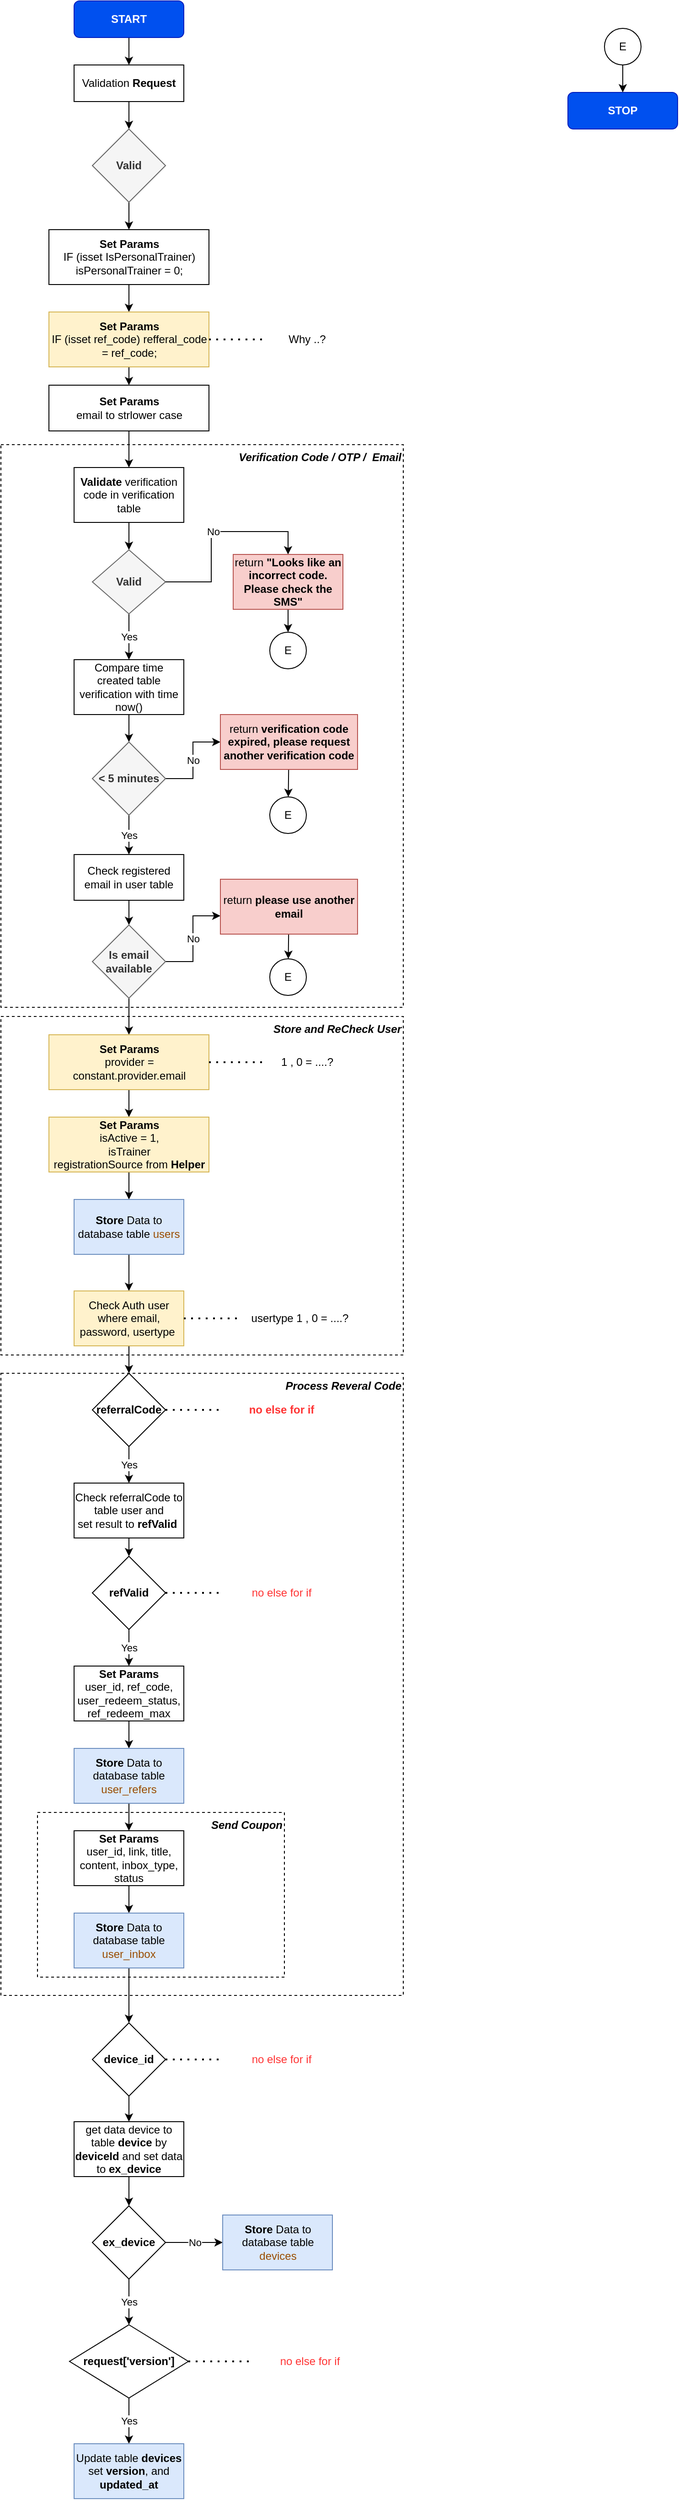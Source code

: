 <mxfile version="14.4.3" type="github">
  <diagram id="C5RBs43oDa-KdzZeNtuy" name="Page-1">
    <mxGraphModel dx="1284" dy="619" grid="1" gridSize="10" guides="1" tooltips="1" connect="1" arrows="1" fold="1" page="1" pageScale="1" pageWidth="827" pageHeight="1169" math="0" shadow="0">
      <root>
        <mxCell id="WIyWlLk6GJQsqaUBKTNV-0" />
        <mxCell id="WIyWlLk6GJQsqaUBKTNV-1" parent="WIyWlLk6GJQsqaUBKTNV-0" />
        <mxCell id="W2D2LNSOdKJTDfiLRsnm-74" value="&lt;b&gt;&lt;i&gt;Send Coupon&lt;/i&gt;&lt;/b&gt;" style="rounded=0;whiteSpace=wrap;html=1;dashed=1;fillColor=none;align=right;verticalAlign=top;strokeWidth=1;glass=0;" vertex="1" parent="WIyWlLk6GJQsqaUBKTNV-1">
          <mxGeometry x="80" y="2000" width="270" height="180" as="geometry" />
        </mxCell>
        <mxCell id="W2D2LNSOdKJTDfiLRsnm-67" value="&lt;b&gt;&lt;i&gt;Verification Code / OTP /&amp;nbsp; Email&lt;/i&gt;&lt;/b&gt;" style="rounded=0;whiteSpace=wrap;html=1;dashed=1;fillColor=none;align=right;verticalAlign=top;strokeWidth=1;glass=0;" vertex="1" parent="WIyWlLk6GJQsqaUBKTNV-1">
          <mxGeometry x="40" y="505" width="440" height="615" as="geometry" />
        </mxCell>
        <mxCell id="W2D2LNSOdKJTDfiLRsnm-68" value="&lt;b&gt;&lt;i&gt;Process Reveral Code&lt;/i&gt;&lt;/b&gt;" style="rounded=0;whiteSpace=wrap;html=1;dashed=1;fillColor=none;align=right;verticalAlign=top;strokeWidth=1;glass=0;" vertex="1" parent="WIyWlLk6GJQsqaUBKTNV-1">
          <mxGeometry x="40" y="1520" width="440" height="680" as="geometry" />
        </mxCell>
        <mxCell id="W2D2LNSOdKJTDfiLRsnm-13" style="edgeStyle=none;rounded=0;orthogonalLoop=1;jettySize=auto;html=1;exitX=0.5;exitY=1;exitDx=0;exitDy=0;entryX=0.5;entryY=0;entryDx=0;entryDy=0;" edge="1" parent="WIyWlLk6GJQsqaUBKTNV-1" source="WIyWlLk6GJQsqaUBKTNV-3" target="W2D2LNSOdKJTDfiLRsnm-1">
          <mxGeometry relative="1" as="geometry" />
        </mxCell>
        <mxCell id="WIyWlLk6GJQsqaUBKTNV-3" value="&lt;b&gt;START&lt;/b&gt;" style="rounded=1;whiteSpace=wrap;html=1;fontSize=12;glass=0;strokeWidth=1;shadow=0;fillColor=#0050ef;strokeColor=#001DBC;fontColor=#ffffff;" parent="WIyWlLk6GJQsqaUBKTNV-1" vertex="1">
          <mxGeometry x="120" y="20" width="120" height="40" as="geometry" />
        </mxCell>
        <mxCell id="W2D2LNSOdKJTDfiLRsnm-12" style="edgeStyle=none;rounded=0;orthogonalLoop=1;jettySize=auto;html=1;exitX=0.5;exitY=1;exitDx=0;exitDy=0;" edge="1" parent="WIyWlLk6GJQsqaUBKTNV-1" source="W2D2LNSOdKJTDfiLRsnm-1" target="W2D2LNSOdKJTDfiLRsnm-2">
          <mxGeometry relative="1" as="geometry" />
        </mxCell>
        <mxCell id="W2D2LNSOdKJTDfiLRsnm-1" value="Validation &lt;b&gt;Request&lt;/b&gt;" style="rounded=0;whiteSpace=wrap;html=1;" vertex="1" parent="WIyWlLk6GJQsqaUBKTNV-1">
          <mxGeometry x="120" y="90" width="120" height="40" as="geometry" />
        </mxCell>
        <mxCell id="W2D2LNSOdKJTDfiLRsnm-16" style="edgeStyle=none;rounded=0;orthogonalLoop=1;jettySize=auto;html=1;exitX=0.5;exitY=1;exitDx=0;exitDy=0;" edge="1" parent="WIyWlLk6GJQsqaUBKTNV-1" source="W2D2LNSOdKJTDfiLRsnm-2" target="W2D2LNSOdKJTDfiLRsnm-3">
          <mxGeometry relative="1" as="geometry" />
        </mxCell>
        <mxCell id="W2D2LNSOdKJTDfiLRsnm-2" value="&lt;b&gt;Valid&lt;/b&gt;" style="rhombus;whiteSpace=wrap;html=1;fillColor=#f5f5f5;strokeColor=#666666;fontColor=#333333;" vertex="1" parent="WIyWlLk6GJQsqaUBKTNV-1">
          <mxGeometry x="140" y="160" width="80" height="80" as="geometry" />
        </mxCell>
        <mxCell id="W2D2LNSOdKJTDfiLRsnm-15" style="edgeStyle=none;rounded=0;orthogonalLoop=1;jettySize=auto;html=1;" edge="1" parent="WIyWlLk6GJQsqaUBKTNV-1" source="W2D2LNSOdKJTDfiLRsnm-3">
          <mxGeometry relative="1" as="geometry">
            <mxPoint x="187.5" y="270" as="targetPoint" />
          </mxGeometry>
        </mxCell>
        <mxCell id="W2D2LNSOdKJTDfiLRsnm-17" style="edgeStyle=none;rounded=0;orthogonalLoop=1;jettySize=auto;html=1;exitX=0.5;exitY=1;exitDx=0;exitDy=0;entryX=0.5;entryY=0;entryDx=0;entryDy=0;" edge="1" parent="WIyWlLk6GJQsqaUBKTNV-1" source="W2D2LNSOdKJTDfiLRsnm-3" target="W2D2LNSOdKJTDfiLRsnm-4">
          <mxGeometry relative="1" as="geometry" />
        </mxCell>
        <mxCell id="W2D2LNSOdKJTDfiLRsnm-3" value="&lt;b&gt;Set Params&lt;br&gt;&lt;/b&gt;IF (isset IsPersonalTrainer) isPersonalTrainer = 0;" style="rounded=0;whiteSpace=wrap;html=1;" vertex="1" parent="WIyWlLk6GJQsqaUBKTNV-1">
          <mxGeometry x="92.5" y="270" width="175" height="60" as="geometry" />
        </mxCell>
        <mxCell id="W2D2LNSOdKJTDfiLRsnm-18" style="edgeStyle=none;rounded=0;orthogonalLoop=1;jettySize=auto;html=1;exitX=0.5;exitY=1;exitDx=0;exitDy=0;" edge="1" parent="WIyWlLk6GJQsqaUBKTNV-1" source="W2D2LNSOdKJTDfiLRsnm-4" target="W2D2LNSOdKJTDfiLRsnm-5">
          <mxGeometry relative="1" as="geometry" />
        </mxCell>
        <mxCell id="W2D2LNSOdKJTDfiLRsnm-4" value="&lt;b&gt;Set Params&lt;/b&gt;&lt;br&gt;IF (isset ref_code) refferal_code = ref_code;" style="rounded=0;whiteSpace=wrap;html=1;fillColor=#fff2cc;strokeColor=#d6b656;" vertex="1" parent="WIyWlLk6GJQsqaUBKTNV-1">
          <mxGeometry x="92.5" y="360" width="175" height="60" as="geometry" />
        </mxCell>
        <mxCell id="W2D2LNSOdKJTDfiLRsnm-19" style="edgeStyle=none;rounded=0;orthogonalLoop=1;jettySize=auto;html=1;exitX=0.5;exitY=1;exitDx=0;exitDy=0;entryX=0.5;entryY=0;entryDx=0;entryDy=0;" edge="1" parent="WIyWlLk6GJQsqaUBKTNV-1" source="W2D2LNSOdKJTDfiLRsnm-5" target="W2D2LNSOdKJTDfiLRsnm-6">
          <mxGeometry relative="1" as="geometry" />
        </mxCell>
        <mxCell id="W2D2LNSOdKJTDfiLRsnm-5" value="&lt;b&gt;Set Params&lt;br&gt;&lt;/b&gt;email to strlower case" style="rounded=0;whiteSpace=wrap;html=1;" vertex="1" parent="WIyWlLk6GJQsqaUBKTNV-1">
          <mxGeometry x="92.5" y="440" width="175" height="50" as="geometry" />
        </mxCell>
        <mxCell id="W2D2LNSOdKJTDfiLRsnm-20" style="edgeStyle=none;rounded=0;orthogonalLoop=1;jettySize=auto;html=1;exitX=0.5;exitY=1;exitDx=0;exitDy=0;entryX=0.5;entryY=0;entryDx=0;entryDy=0;" edge="1" parent="WIyWlLk6GJQsqaUBKTNV-1" source="W2D2LNSOdKJTDfiLRsnm-6" target="W2D2LNSOdKJTDfiLRsnm-7">
          <mxGeometry relative="1" as="geometry" />
        </mxCell>
        <mxCell id="W2D2LNSOdKJTDfiLRsnm-6" value="&lt;b&gt;Validate&lt;/b&gt; verification code in verification table" style="rounded=0;whiteSpace=wrap;html=1;" vertex="1" parent="WIyWlLk6GJQsqaUBKTNV-1">
          <mxGeometry x="120" y="530" width="120" height="60" as="geometry" />
        </mxCell>
        <mxCell id="W2D2LNSOdKJTDfiLRsnm-21" value="Yes" style="edgeStyle=none;rounded=0;orthogonalLoop=1;jettySize=auto;html=1;exitX=0.5;exitY=1;exitDx=0;exitDy=0;entryX=0.5;entryY=0;entryDx=0;entryDy=0;" edge="1" parent="WIyWlLk6GJQsqaUBKTNV-1" source="W2D2LNSOdKJTDfiLRsnm-7" target="W2D2LNSOdKJTDfiLRsnm-8">
          <mxGeometry relative="1" as="geometry" />
        </mxCell>
        <mxCell id="W2D2LNSOdKJTDfiLRsnm-7" value="&lt;b&gt;Valid&lt;/b&gt;" style="rhombus;whiteSpace=wrap;html=1;fillColor=#f5f5f5;strokeColor=#666666;fontColor=#333333;" vertex="1" parent="WIyWlLk6GJQsqaUBKTNV-1">
          <mxGeometry x="140" y="620" width="80" height="70" as="geometry" />
        </mxCell>
        <mxCell id="W2D2LNSOdKJTDfiLRsnm-22" style="edgeStyle=none;rounded=0;orthogonalLoop=1;jettySize=auto;html=1;exitX=0.5;exitY=1;exitDx=0;exitDy=0;" edge="1" parent="WIyWlLk6GJQsqaUBKTNV-1" source="W2D2LNSOdKJTDfiLRsnm-8" target="W2D2LNSOdKJTDfiLRsnm-9">
          <mxGeometry relative="1" as="geometry" />
        </mxCell>
        <mxCell id="W2D2LNSOdKJTDfiLRsnm-8" value="Compare time created table verification with time now()" style="rounded=0;whiteSpace=wrap;html=1;" vertex="1" parent="WIyWlLk6GJQsqaUBKTNV-1">
          <mxGeometry x="120" y="740" width="120" height="60" as="geometry" />
        </mxCell>
        <mxCell id="W2D2LNSOdKJTDfiLRsnm-23" value="No" style="edgeStyle=none;rounded=0;orthogonalLoop=1;jettySize=auto;html=1;exitX=1;exitY=0.5;exitDx=0;exitDy=0;entryX=0.5;entryY=0;entryDx=0;entryDy=0;" edge="1" parent="WIyWlLk6GJQsqaUBKTNV-1" source="W2D2LNSOdKJTDfiLRsnm-7" target="W2D2LNSOdKJTDfiLRsnm-10">
          <mxGeometry relative="1" as="geometry">
            <Array as="points">
              <mxPoint x="270" y="655" />
              <mxPoint x="270" y="600" />
              <mxPoint x="354" y="600" />
            </Array>
          </mxGeometry>
        </mxCell>
        <mxCell id="W2D2LNSOdKJTDfiLRsnm-26" value="No" style="edgeStyle=none;rounded=0;orthogonalLoop=1;jettySize=auto;html=1;exitX=1;exitY=0.5;exitDx=0;exitDy=0;entryX=0;entryY=0.5;entryDx=0;entryDy=0;" edge="1" parent="WIyWlLk6GJQsqaUBKTNV-1" source="W2D2LNSOdKJTDfiLRsnm-9" target="W2D2LNSOdKJTDfiLRsnm-25">
          <mxGeometry relative="1" as="geometry">
            <Array as="points">
              <mxPoint x="250" y="870" />
              <mxPoint x="250" y="830" />
            </Array>
          </mxGeometry>
        </mxCell>
        <mxCell id="W2D2LNSOdKJTDfiLRsnm-33" value="Yes" style="edgeStyle=none;rounded=0;orthogonalLoop=1;jettySize=auto;html=1;entryX=0.5;entryY=0;entryDx=0;entryDy=0;" edge="1" parent="WIyWlLk6GJQsqaUBKTNV-1" source="W2D2LNSOdKJTDfiLRsnm-9" target="W2D2LNSOdKJTDfiLRsnm-27">
          <mxGeometry relative="1" as="geometry" />
        </mxCell>
        <mxCell id="W2D2LNSOdKJTDfiLRsnm-9" value="&lt;b&gt;&amp;lt; 5 minutes&lt;/b&gt;" style="rhombus;whiteSpace=wrap;html=1;fillColor=#f5f5f5;strokeColor=#666666;fontColor=#333333;" vertex="1" parent="WIyWlLk6GJQsqaUBKTNV-1">
          <mxGeometry x="140" y="830" width="80" height="80" as="geometry" />
        </mxCell>
        <mxCell id="W2D2LNSOdKJTDfiLRsnm-102" value="" style="edgeStyle=none;rounded=0;orthogonalLoop=1;jettySize=auto;html=1;" edge="1" parent="WIyWlLk6GJQsqaUBKTNV-1" source="W2D2LNSOdKJTDfiLRsnm-10" target="W2D2LNSOdKJTDfiLRsnm-101">
          <mxGeometry relative="1" as="geometry" />
        </mxCell>
        <mxCell id="W2D2LNSOdKJTDfiLRsnm-10" value="&lt;font style=&quot;font-size: 12px&quot;&gt;return &lt;b&gt;&quot;&lt;span style=&quot;font-family: &amp;#34;calibri&amp;#34; , sans-serif&quot;&gt;&lt;font style=&quot;font-size: 12px&quot;&gt;Looks like an incorrect code. Please check the SMS&lt;/font&gt;&lt;/span&gt;&lt;span style=&quot;font-family: &amp;#34;calibri&amp;#34; , sans-serif&quot;&gt;&quot;&lt;/span&gt;&lt;/b&gt;&lt;/font&gt;&lt;p class=&quot;MsoNormal&quot; style=&quot;margin: 0cm ; font-size: 12pt ; font-family: &amp;#34;calibri&amp;#34; , sans-serif&quot;&gt;&lt;/p&gt;" style="rounded=0;whiteSpace=wrap;html=1;fillColor=#f8cecc;strokeColor=#b85450;" vertex="1" parent="WIyWlLk6GJQsqaUBKTNV-1">
          <mxGeometry x="294" y="625" width="120" height="60" as="geometry" />
        </mxCell>
        <mxCell id="W2D2LNSOdKJTDfiLRsnm-11" style="edgeStyle=none;rounded=0;orthogonalLoop=1;jettySize=auto;html=1;entryX=0.5;entryY=0;entryDx=0;entryDy=0;" edge="1" parent="WIyWlLk6GJQsqaUBKTNV-1" source="W2D2LNSOdKJTDfiLRsnm-2" target="W2D2LNSOdKJTDfiLRsnm-2">
          <mxGeometry relative="1" as="geometry" />
        </mxCell>
        <mxCell id="W2D2LNSOdKJTDfiLRsnm-14" style="edgeStyle=none;rounded=0;orthogonalLoop=1;jettySize=auto;html=1;entryX=0.5;entryY=0;entryDx=0;entryDy=0;" edge="1" parent="WIyWlLk6GJQsqaUBKTNV-1" source="W2D2LNSOdKJTDfiLRsnm-3" target="W2D2LNSOdKJTDfiLRsnm-3">
          <mxGeometry relative="1" as="geometry" />
        </mxCell>
        <mxCell id="W2D2LNSOdKJTDfiLRsnm-104" value="" style="edgeStyle=none;rounded=0;orthogonalLoop=1;jettySize=auto;html=1;" edge="1" parent="WIyWlLk6GJQsqaUBKTNV-1" source="W2D2LNSOdKJTDfiLRsnm-25" target="W2D2LNSOdKJTDfiLRsnm-103">
          <mxGeometry relative="1" as="geometry" />
        </mxCell>
        <mxCell id="W2D2LNSOdKJTDfiLRsnm-25" value="return &lt;b&gt;verification code expired, please request another verification code&lt;/b&gt;" style="rounded=0;whiteSpace=wrap;html=1;fillColor=#f8cecc;strokeColor=#b85450;" vertex="1" parent="WIyWlLk6GJQsqaUBKTNV-1">
          <mxGeometry x="280" y="800" width="150" height="60" as="geometry" />
        </mxCell>
        <mxCell id="W2D2LNSOdKJTDfiLRsnm-34" style="edgeStyle=none;rounded=0;orthogonalLoop=1;jettySize=auto;html=1;entryX=0.5;entryY=0;entryDx=0;entryDy=0;" edge="1" parent="WIyWlLk6GJQsqaUBKTNV-1" source="W2D2LNSOdKJTDfiLRsnm-27" target="W2D2LNSOdKJTDfiLRsnm-28">
          <mxGeometry relative="1" as="geometry" />
        </mxCell>
        <mxCell id="W2D2LNSOdKJTDfiLRsnm-27" value="Check registered email in user table" style="rounded=0;whiteSpace=wrap;html=1;" vertex="1" parent="WIyWlLk6GJQsqaUBKTNV-1">
          <mxGeometry x="120" y="953" width="120" height="50" as="geometry" />
        </mxCell>
        <mxCell id="W2D2LNSOdKJTDfiLRsnm-35" value="No" style="edgeStyle=none;rounded=0;orthogonalLoop=1;jettySize=auto;html=1;" edge="1" parent="WIyWlLk6GJQsqaUBKTNV-1" source="W2D2LNSOdKJTDfiLRsnm-28">
          <mxGeometry relative="1" as="geometry">
            <mxPoint x="280" y="1020" as="targetPoint" />
            <Array as="points">
              <mxPoint x="250" y="1070" />
              <mxPoint x="250" y="1020" />
            </Array>
          </mxGeometry>
        </mxCell>
        <mxCell id="W2D2LNSOdKJTDfiLRsnm-36" style="edgeStyle=none;rounded=0;orthogonalLoop=1;jettySize=auto;html=1;entryX=0.5;entryY=0;entryDx=0;entryDy=0;" edge="1" parent="WIyWlLk6GJQsqaUBKTNV-1" source="W2D2LNSOdKJTDfiLRsnm-28" target="W2D2LNSOdKJTDfiLRsnm-30">
          <mxGeometry relative="1" as="geometry" />
        </mxCell>
        <mxCell id="W2D2LNSOdKJTDfiLRsnm-28" value="&lt;b&gt;Is email available&lt;/b&gt;" style="rhombus;whiteSpace=wrap;html=1;fillColor=#f5f5f5;strokeColor=#666666;fontColor=#333333;" vertex="1" parent="WIyWlLk6GJQsqaUBKTNV-1">
          <mxGeometry x="140" y="1030" width="80" height="80" as="geometry" />
        </mxCell>
        <mxCell id="W2D2LNSOdKJTDfiLRsnm-107" value="" style="edgeStyle=none;rounded=0;orthogonalLoop=1;jettySize=auto;html=1;" edge="1" parent="WIyWlLk6GJQsqaUBKTNV-1" source="W2D2LNSOdKJTDfiLRsnm-29" target="W2D2LNSOdKJTDfiLRsnm-106">
          <mxGeometry relative="1" as="geometry" />
        </mxCell>
        <mxCell id="W2D2LNSOdKJTDfiLRsnm-29" value="return &lt;b&gt;please use another email&lt;/b&gt;" style="rounded=0;whiteSpace=wrap;html=1;fillColor=#f8cecc;strokeColor=#b85450;" vertex="1" parent="WIyWlLk6GJQsqaUBKTNV-1">
          <mxGeometry x="280" y="980" width="150" height="60" as="geometry" />
        </mxCell>
        <mxCell id="W2D2LNSOdKJTDfiLRsnm-44" value="" style="edgeStyle=none;rounded=0;orthogonalLoop=1;jettySize=auto;html=1;" edge="1" parent="WIyWlLk6GJQsqaUBKTNV-1" source="W2D2LNSOdKJTDfiLRsnm-30" target="W2D2LNSOdKJTDfiLRsnm-37">
          <mxGeometry relative="1" as="geometry" />
        </mxCell>
        <mxCell id="W2D2LNSOdKJTDfiLRsnm-30" value="&lt;b&gt;Set Params&lt;br&gt;&lt;/b&gt;provider = constant.provider.email" style="rounded=0;whiteSpace=wrap;html=1;fillColor=#fff2cc;strokeColor=#d6b656;" vertex="1" parent="WIyWlLk6GJQsqaUBKTNV-1">
          <mxGeometry x="92.5" y="1150" width="175" height="60" as="geometry" />
        </mxCell>
        <mxCell id="W2D2LNSOdKJTDfiLRsnm-31" value="" style="endArrow=none;dashed=1;html=1;dashPattern=1 3;strokeWidth=2;exitX=1;exitY=0.5;exitDx=0;exitDy=0;" edge="1" parent="WIyWlLk6GJQsqaUBKTNV-1" source="W2D2LNSOdKJTDfiLRsnm-30" target="W2D2LNSOdKJTDfiLRsnm-32">
          <mxGeometry width="50" height="50" relative="1" as="geometry">
            <mxPoint x="310" y="1205" as="sourcePoint" />
            <mxPoint x="320" y="1180" as="targetPoint" />
          </mxGeometry>
        </mxCell>
        <mxCell id="W2D2LNSOdKJTDfiLRsnm-32" value="1 , 0 = ....?" style="text;html=1;strokeColor=none;fillColor=none;align=center;verticalAlign=middle;whiteSpace=wrap;rounded=0;" vertex="1" parent="WIyWlLk6GJQsqaUBKTNV-1">
          <mxGeometry x="330" y="1170" width="90" height="20" as="geometry" />
        </mxCell>
        <mxCell id="W2D2LNSOdKJTDfiLRsnm-45" value="" style="edgeStyle=none;rounded=0;orthogonalLoop=1;jettySize=auto;html=1;" edge="1" parent="WIyWlLk6GJQsqaUBKTNV-1" source="W2D2LNSOdKJTDfiLRsnm-37" target="W2D2LNSOdKJTDfiLRsnm-38">
          <mxGeometry relative="1" as="geometry" />
        </mxCell>
        <mxCell id="W2D2LNSOdKJTDfiLRsnm-37" value="&lt;b&gt;Set Params&lt;br&gt;&lt;/b&gt;isActive = 1,&lt;br&gt;isTrainer&lt;br&gt;registrationSource from &lt;b&gt;Helper&lt;/b&gt;" style="rounded=0;whiteSpace=wrap;html=1;fillColor=#fff2cc;strokeColor=#d6b656;" vertex="1" parent="WIyWlLk6GJQsqaUBKTNV-1">
          <mxGeometry x="92.5" y="1240" width="175" height="60" as="geometry" />
        </mxCell>
        <mxCell id="W2D2LNSOdKJTDfiLRsnm-46" value="" style="edgeStyle=none;rounded=0;orthogonalLoop=1;jettySize=auto;html=1;" edge="1" parent="WIyWlLk6GJQsqaUBKTNV-1" source="W2D2LNSOdKJTDfiLRsnm-38" target="W2D2LNSOdKJTDfiLRsnm-39">
          <mxGeometry relative="1" as="geometry" />
        </mxCell>
        <mxCell id="W2D2LNSOdKJTDfiLRsnm-38" value="&lt;b&gt;Store&lt;/b&gt; Data to database table &lt;font color=&quot;#994c00&quot;&gt;users&lt;/font&gt;" style="rounded=0;whiteSpace=wrap;html=1;fillColor=#dae8fc;strokeColor=#6c8ebf;" vertex="1" parent="WIyWlLk6GJQsqaUBKTNV-1">
          <mxGeometry x="120" y="1330" width="120" height="60" as="geometry" />
        </mxCell>
        <mxCell id="W2D2LNSOdKJTDfiLRsnm-60" value="" style="edgeStyle=none;rounded=0;orthogonalLoop=1;jettySize=auto;html=1;" edge="1" parent="WIyWlLk6GJQsqaUBKTNV-1" source="W2D2LNSOdKJTDfiLRsnm-39" target="W2D2LNSOdKJTDfiLRsnm-48">
          <mxGeometry relative="1" as="geometry" />
        </mxCell>
        <mxCell id="W2D2LNSOdKJTDfiLRsnm-39" value="Check Auth user where email, password, usertype&amp;nbsp;" style="rounded=0;whiteSpace=wrap;html=1;fillColor=#fff2cc;strokeColor=#d6b656;" vertex="1" parent="WIyWlLk6GJQsqaUBKTNV-1">
          <mxGeometry x="120" y="1430" width="120" height="60" as="geometry" />
        </mxCell>
        <mxCell id="W2D2LNSOdKJTDfiLRsnm-40" value="" style="endArrow=none;dashed=1;html=1;dashPattern=1 3;strokeWidth=2;" edge="1" parent="WIyWlLk6GJQsqaUBKTNV-1" target="W2D2LNSOdKJTDfiLRsnm-41">
          <mxGeometry width="50" height="50" relative="1" as="geometry">
            <mxPoint x="240" y="1460" as="sourcePoint" />
            <mxPoint x="292.5" y="1460" as="targetPoint" />
          </mxGeometry>
        </mxCell>
        <mxCell id="W2D2LNSOdKJTDfiLRsnm-41" value="usertype 1 , 0 = ....?" style="text;html=1;strokeColor=none;fillColor=none;align=center;verticalAlign=middle;whiteSpace=wrap;rounded=0;" vertex="1" parent="WIyWlLk6GJQsqaUBKTNV-1">
          <mxGeometry x="302.5" y="1450" width="127.5" height="20" as="geometry" />
        </mxCell>
        <mxCell id="W2D2LNSOdKJTDfiLRsnm-42" value="" style="endArrow=none;dashed=1;html=1;dashPattern=1 3;strokeWidth=2;exitX=1;exitY=0.5;exitDx=0;exitDy=0;" edge="1" parent="WIyWlLk6GJQsqaUBKTNV-1" target="W2D2LNSOdKJTDfiLRsnm-43">
          <mxGeometry width="50" height="50" relative="1" as="geometry">
            <mxPoint x="267.5" y="390" as="sourcePoint" />
            <mxPoint x="320" y="390" as="targetPoint" />
          </mxGeometry>
        </mxCell>
        <mxCell id="W2D2LNSOdKJTDfiLRsnm-43" value="Why ..?" style="text;html=1;strokeColor=none;fillColor=none;align=center;verticalAlign=middle;whiteSpace=wrap;rounded=0;" vertex="1" parent="WIyWlLk6GJQsqaUBKTNV-1">
          <mxGeometry x="330" y="380" width="90" height="20" as="geometry" />
        </mxCell>
        <mxCell id="W2D2LNSOdKJTDfiLRsnm-61" value="Yes" style="edgeStyle=none;rounded=0;orthogonalLoop=1;jettySize=auto;html=1;" edge="1" parent="WIyWlLk6GJQsqaUBKTNV-1" source="W2D2LNSOdKJTDfiLRsnm-48" target="W2D2LNSOdKJTDfiLRsnm-49">
          <mxGeometry relative="1" as="geometry" />
        </mxCell>
        <mxCell id="W2D2LNSOdKJTDfiLRsnm-48" value="&lt;b&gt;referralCode&lt;/b&gt;" style="rhombus;whiteSpace=wrap;html=1;" vertex="1" parent="WIyWlLk6GJQsqaUBKTNV-1">
          <mxGeometry x="140" y="1520" width="80" height="80" as="geometry" />
        </mxCell>
        <mxCell id="W2D2LNSOdKJTDfiLRsnm-62" value="" style="edgeStyle=none;rounded=0;orthogonalLoop=1;jettySize=auto;html=1;" edge="1" parent="WIyWlLk6GJQsqaUBKTNV-1" source="W2D2LNSOdKJTDfiLRsnm-49" target="W2D2LNSOdKJTDfiLRsnm-50">
          <mxGeometry relative="1" as="geometry" />
        </mxCell>
        <mxCell id="W2D2LNSOdKJTDfiLRsnm-49" value="Check referralCode to table user and &lt;br&gt;set result to &lt;b&gt;refValid&lt;/b&gt;&amp;nbsp;" style="rounded=0;whiteSpace=wrap;html=1;" vertex="1" parent="WIyWlLk6GJQsqaUBKTNV-1">
          <mxGeometry x="120" y="1640" width="120" height="60" as="geometry" />
        </mxCell>
        <mxCell id="W2D2LNSOdKJTDfiLRsnm-63" value="Yes" style="edgeStyle=none;rounded=0;orthogonalLoop=1;jettySize=auto;html=1;" edge="1" parent="WIyWlLk6GJQsqaUBKTNV-1" source="W2D2LNSOdKJTDfiLRsnm-50" target="W2D2LNSOdKJTDfiLRsnm-57">
          <mxGeometry relative="1" as="geometry" />
        </mxCell>
        <mxCell id="W2D2LNSOdKJTDfiLRsnm-50" value="&lt;b&gt;refValid&lt;/b&gt;" style="rhombus;whiteSpace=wrap;html=1;" vertex="1" parent="WIyWlLk6GJQsqaUBKTNV-1">
          <mxGeometry x="140" y="1720" width="80" height="80" as="geometry" />
        </mxCell>
        <mxCell id="W2D2LNSOdKJTDfiLRsnm-53" value="" style="endArrow=none;dashed=1;html=1;dashPattern=1 3;strokeWidth=2;" edge="1" parent="WIyWlLk6GJQsqaUBKTNV-1" target="W2D2LNSOdKJTDfiLRsnm-54">
          <mxGeometry width="50" height="50" relative="1" as="geometry">
            <mxPoint x="220" y="1760" as="sourcePoint" />
            <mxPoint x="272.5" y="1760" as="targetPoint" />
          </mxGeometry>
        </mxCell>
        <mxCell id="W2D2LNSOdKJTDfiLRsnm-54" value="&lt;font color=&quot;#ff3333&quot;&gt;no else for if&lt;/font&gt;" style="text;html=1;strokeColor=none;fillColor=none;align=center;verticalAlign=middle;whiteSpace=wrap;rounded=0;" vertex="1" parent="WIyWlLk6GJQsqaUBKTNV-1">
          <mxGeometry x="282.5" y="1750" width="127.5" height="20" as="geometry" />
        </mxCell>
        <mxCell id="W2D2LNSOdKJTDfiLRsnm-55" value="" style="endArrow=none;dashed=1;html=1;dashPattern=1 3;strokeWidth=2;" edge="1" parent="WIyWlLk6GJQsqaUBKTNV-1" target="W2D2LNSOdKJTDfiLRsnm-56">
          <mxGeometry width="50" height="50" relative="1" as="geometry">
            <mxPoint x="220" y="1560" as="sourcePoint" />
            <mxPoint x="272.5" y="1560" as="targetPoint" />
          </mxGeometry>
        </mxCell>
        <mxCell id="W2D2LNSOdKJTDfiLRsnm-56" value="&lt;b&gt;&lt;font color=&quot;#ff3333&quot;&gt;no else for if&lt;/font&gt;&lt;/b&gt;" style="text;html=1;strokeColor=none;fillColor=none;align=center;verticalAlign=middle;whiteSpace=wrap;rounded=0;" vertex="1" parent="WIyWlLk6GJQsqaUBKTNV-1">
          <mxGeometry x="282.5" y="1550" width="127.5" height="20" as="geometry" />
        </mxCell>
        <mxCell id="W2D2LNSOdKJTDfiLRsnm-64" value="" style="edgeStyle=none;rounded=0;orthogonalLoop=1;jettySize=auto;html=1;" edge="1" parent="WIyWlLk6GJQsqaUBKTNV-1" source="W2D2LNSOdKJTDfiLRsnm-57" target="W2D2LNSOdKJTDfiLRsnm-59">
          <mxGeometry relative="1" as="geometry" />
        </mxCell>
        <mxCell id="W2D2LNSOdKJTDfiLRsnm-57" value="&lt;b&gt;Set Params&lt;/b&gt;&lt;br&gt;user_id, ref_code, user_redeem_status, ref_redeem_max" style="rounded=0;whiteSpace=wrap;html=1;" vertex="1" parent="WIyWlLk6GJQsqaUBKTNV-1">
          <mxGeometry x="120" y="1840" width="120" height="60" as="geometry" />
        </mxCell>
        <mxCell id="W2D2LNSOdKJTDfiLRsnm-72" value="" style="edgeStyle=none;rounded=0;orthogonalLoop=1;jettySize=auto;html=1;" edge="1" parent="WIyWlLk6GJQsqaUBKTNV-1" source="W2D2LNSOdKJTDfiLRsnm-59" target="W2D2LNSOdKJTDfiLRsnm-70">
          <mxGeometry relative="1" as="geometry" />
        </mxCell>
        <mxCell id="W2D2LNSOdKJTDfiLRsnm-59" value="&lt;b&gt;Store&lt;/b&gt; Data to database table &lt;font color=&quot;#994c00&quot;&gt;user_refers&lt;/font&gt;" style="rounded=0;whiteSpace=wrap;html=1;fillColor=#dae8fc;strokeColor=#6c8ebf;" vertex="1" parent="WIyWlLk6GJQsqaUBKTNV-1">
          <mxGeometry x="120" y="1930" width="120" height="60" as="geometry" />
        </mxCell>
        <mxCell id="W2D2LNSOdKJTDfiLRsnm-73" value="" style="edgeStyle=none;rounded=0;orthogonalLoop=1;jettySize=auto;html=1;" edge="1" parent="WIyWlLk6GJQsqaUBKTNV-1" source="W2D2LNSOdKJTDfiLRsnm-70" target="W2D2LNSOdKJTDfiLRsnm-71">
          <mxGeometry relative="1" as="geometry" />
        </mxCell>
        <mxCell id="W2D2LNSOdKJTDfiLRsnm-70" value="&lt;b&gt;Set Params&lt;/b&gt;&lt;br&gt;user_id, link, title, content, inbox_type, status" style="rounded=0;whiteSpace=wrap;html=1;" vertex="1" parent="WIyWlLk6GJQsqaUBKTNV-1">
          <mxGeometry x="120" y="2020" width="120" height="60" as="geometry" />
        </mxCell>
        <mxCell id="W2D2LNSOdKJTDfiLRsnm-87" value="" style="edgeStyle=none;rounded=0;orthogonalLoop=1;jettySize=auto;html=1;" edge="1" parent="WIyWlLk6GJQsqaUBKTNV-1" source="W2D2LNSOdKJTDfiLRsnm-71" target="W2D2LNSOdKJTDfiLRsnm-77">
          <mxGeometry relative="1" as="geometry" />
        </mxCell>
        <mxCell id="W2D2LNSOdKJTDfiLRsnm-71" value="&lt;b&gt;Store&lt;/b&gt; Data to database table &lt;font color=&quot;#994c00&quot;&gt;user_inbox&lt;/font&gt;" style="rounded=0;whiteSpace=wrap;html=1;fillColor=#dae8fc;strokeColor=#6c8ebf;" vertex="1" parent="WIyWlLk6GJQsqaUBKTNV-1">
          <mxGeometry x="120" y="2110" width="120" height="60" as="geometry" />
        </mxCell>
        <mxCell id="W2D2LNSOdKJTDfiLRsnm-75" value="&lt;b&gt;&lt;i&gt;Store and ReCheck User&lt;/i&gt;&lt;/b&gt;" style="rounded=0;whiteSpace=wrap;html=1;dashed=1;fillColor=none;align=right;verticalAlign=top;strokeWidth=1;glass=0;" vertex="1" parent="WIyWlLk6GJQsqaUBKTNV-1">
          <mxGeometry x="40" y="1130" width="440" height="370" as="geometry" />
        </mxCell>
        <mxCell id="W2D2LNSOdKJTDfiLRsnm-89" value="" style="edgeStyle=none;rounded=0;orthogonalLoop=1;jettySize=auto;html=1;" edge="1" parent="WIyWlLk6GJQsqaUBKTNV-1" source="W2D2LNSOdKJTDfiLRsnm-76" target="W2D2LNSOdKJTDfiLRsnm-79">
          <mxGeometry relative="1" as="geometry" />
        </mxCell>
        <mxCell id="W2D2LNSOdKJTDfiLRsnm-76" value="get data device to table &lt;b&gt;device&lt;/b&gt; by &lt;b&gt;deviceId &lt;/b&gt;and set data to &lt;b&gt;ex_device&lt;/b&gt;" style="rounded=0;whiteSpace=wrap;html=1;glass=0;strokeWidth=1;" vertex="1" parent="WIyWlLk6GJQsqaUBKTNV-1">
          <mxGeometry x="120" y="2338" width="120" height="60" as="geometry" />
        </mxCell>
        <mxCell id="W2D2LNSOdKJTDfiLRsnm-88" value="" style="edgeStyle=none;rounded=0;orthogonalLoop=1;jettySize=auto;html=1;" edge="1" parent="WIyWlLk6GJQsqaUBKTNV-1" source="W2D2LNSOdKJTDfiLRsnm-77" target="W2D2LNSOdKJTDfiLRsnm-76">
          <mxGeometry relative="1" as="geometry" />
        </mxCell>
        <mxCell id="W2D2LNSOdKJTDfiLRsnm-77" value="&lt;b&gt;device_id&lt;/b&gt;" style="rhombus;whiteSpace=wrap;html=1;rounded=0;glass=0;strokeWidth=1;" vertex="1" parent="WIyWlLk6GJQsqaUBKTNV-1">
          <mxGeometry x="140" y="2230" width="80" height="80" as="geometry" />
        </mxCell>
        <mxCell id="W2D2LNSOdKJTDfiLRsnm-90" value="Yes" style="edgeStyle=none;rounded=0;orthogonalLoop=1;jettySize=auto;html=1;" edge="1" parent="WIyWlLk6GJQsqaUBKTNV-1" source="W2D2LNSOdKJTDfiLRsnm-79" target="W2D2LNSOdKJTDfiLRsnm-83">
          <mxGeometry relative="1" as="geometry" />
        </mxCell>
        <mxCell id="W2D2LNSOdKJTDfiLRsnm-96" value="No" style="edgeStyle=none;rounded=0;orthogonalLoop=1;jettySize=auto;html=1;" edge="1" parent="WIyWlLk6GJQsqaUBKTNV-1" source="W2D2LNSOdKJTDfiLRsnm-79" target="W2D2LNSOdKJTDfiLRsnm-95">
          <mxGeometry relative="1" as="geometry" />
        </mxCell>
        <mxCell id="W2D2LNSOdKJTDfiLRsnm-79" value="&lt;b&gt;ex_device&lt;/b&gt;" style="rhombus;whiteSpace=wrap;html=1;rounded=0;glass=0;strokeWidth=1;" vertex="1" parent="WIyWlLk6GJQsqaUBKTNV-1">
          <mxGeometry x="140" y="2430" width="80" height="80" as="geometry" />
        </mxCell>
        <mxCell id="W2D2LNSOdKJTDfiLRsnm-80" value="" style="endArrow=none;dashed=1;html=1;dashPattern=1 3;strokeWidth=2;exitX=1;exitY=0.5;exitDx=0;exitDy=0;" edge="1" parent="WIyWlLk6GJQsqaUBKTNV-1" target="W2D2LNSOdKJTDfiLRsnm-81" source="W2D2LNSOdKJTDfiLRsnm-77">
          <mxGeometry width="50" height="50" relative="1" as="geometry">
            <mxPoint x="240" y="2320" as="sourcePoint" />
            <mxPoint x="272.5" y="2270" as="targetPoint" />
          </mxGeometry>
        </mxCell>
        <mxCell id="W2D2LNSOdKJTDfiLRsnm-81" value="&lt;font color=&quot;#ff3333&quot;&gt;no else for if&lt;/font&gt;" style="text;html=1;strokeColor=none;fillColor=none;align=center;verticalAlign=middle;whiteSpace=wrap;rounded=0;" vertex="1" parent="WIyWlLk6GJQsqaUBKTNV-1">
          <mxGeometry x="282.5" y="2260" width="127.5" height="20" as="geometry" />
        </mxCell>
        <mxCell id="W2D2LNSOdKJTDfiLRsnm-91" value="Yes" style="edgeStyle=none;rounded=0;orthogonalLoop=1;jettySize=auto;html=1;" edge="1" parent="WIyWlLk6GJQsqaUBKTNV-1" source="W2D2LNSOdKJTDfiLRsnm-83" target="W2D2LNSOdKJTDfiLRsnm-84">
          <mxGeometry relative="1" as="geometry" />
        </mxCell>
        <mxCell id="W2D2LNSOdKJTDfiLRsnm-83" value="&lt;b&gt;request[&#39;version&#39;]&lt;/b&gt;" style="rhombus;whiteSpace=wrap;html=1;rounded=0;glass=0;strokeWidth=1;" vertex="1" parent="WIyWlLk6GJQsqaUBKTNV-1">
          <mxGeometry x="115" y="2560" width="130" height="80" as="geometry" />
        </mxCell>
        <mxCell id="W2D2LNSOdKJTDfiLRsnm-84" value="Update table &lt;b&gt;devices&lt;/b&gt; set &lt;b&gt;version&lt;/b&gt;, and &lt;b&gt;updated_at&lt;/b&gt;" style="rounded=0;whiteSpace=wrap;html=1;glass=0;strokeWidth=1;fillColor=#dae8fc;strokeColor=#6c8ebf;" vertex="1" parent="WIyWlLk6GJQsqaUBKTNV-1">
          <mxGeometry x="120" y="2690" width="120" height="60" as="geometry" />
        </mxCell>
        <mxCell id="W2D2LNSOdKJTDfiLRsnm-85" value="" style="endArrow=none;dashed=1;html=1;dashPattern=1 3;strokeWidth=2;exitX=1;exitY=0.5;exitDx=0;exitDy=0;" edge="1" parent="WIyWlLk6GJQsqaUBKTNV-1" target="W2D2LNSOdKJTDfiLRsnm-86" source="W2D2LNSOdKJTDfiLRsnm-83">
          <mxGeometry width="50" height="50" relative="1" as="geometry">
            <mxPoint x="251.25" y="2580" as="sourcePoint" />
            <mxPoint x="303.75" y="2580" as="targetPoint" />
          </mxGeometry>
        </mxCell>
        <mxCell id="W2D2LNSOdKJTDfiLRsnm-86" value="&lt;font color=&quot;#ff3333&quot;&gt;no else for if&lt;/font&gt;" style="text;html=1;strokeColor=none;fillColor=none;align=center;verticalAlign=middle;whiteSpace=wrap;rounded=0;" vertex="1" parent="WIyWlLk6GJQsqaUBKTNV-1">
          <mxGeometry x="313.75" y="2590" width="127.5" height="20" as="geometry" />
        </mxCell>
        <mxCell id="W2D2LNSOdKJTDfiLRsnm-92" style="edgeStyle=none;rounded=0;orthogonalLoop=1;jettySize=auto;html=1;exitX=0.5;exitY=0;exitDx=0;exitDy=0;" edge="1" parent="WIyWlLk6GJQsqaUBKTNV-1" source="W2D2LNSOdKJTDfiLRsnm-86" target="W2D2LNSOdKJTDfiLRsnm-86">
          <mxGeometry relative="1" as="geometry" />
        </mxCell>
        <mxCell id="W2D2LNSOdKJTDfiLRsnm-95" value="&lt;b&gt;Store&lt;/b&gt; Data to database table &lt;font color=&quot;#994c00&quot;&gt;devices&lt;/font&gt;" style="rounded=0;whiteSpace=wrap;html=1;fillColor=#dae8fc;strokeColor=#6c8ebf;" vertex="1" parent="WIyWlLk6GJQsqaUBKTNV-1">
          <mxGeometry x="282.5" y="2440" width="120" height="60" as="geometry" />
        </mxCell>
        <mxCell id="W2D2LNSOdKJTDfiLRsnm-98" value="&lt;b&gt;STOP&lt;/b&gt;" style="rounded=1;whiteSpace=wrap;html=1;fontSize=12;glass=0;strokeWidth=1;shadow=0;fillColor=#0050ef;strokeColor=#001DBC;fontColor=#ffffff;" vertex="1" parent="WIyWlLk6GJQsqaUBKTNV-1">
          <mxGeometry x="660" y="120" width="120" height="40" as="geometry" />
        </mxCell>
        <mxCell id="W2D2LNSOdKJTDfiLRsnm-100" value="" style="edgeStyle=none;rounded=0;orthogonalLoop=1;jettySize=auto;html=1;" edge="1" parent="WIyWlLk6GJQsqaUBKTNV-1" source="W2D2LNSOdKJTDfiLRsnm-99" target="W2D2LNSOdKJTDfiLRsnm-98">
          <mxGeometry relative="1" as="geometry" />
        </mxCell>
        <mxCell id="W2D2LNSOdKJTDfiLRsnm-99" value="E" style="ellipse;whiteSpace=wrap;html=1;rounded=0;glass=0;strokeWidth=1;fillColor=#ffffff;" vertex="1" parent="WIyWlLk6GJQsqaUBKTNV-1">
          <mxGeometry x="700" y="50" width="40" height="40" as="geometry" />
        </mxCell>
        <mxCell id="W2D2LNSOdKJTDfiLRsnm-101" value="E" style="ellipse;whiteSpace=wrap;html=1;rounded=0;glass=0;strokeWidth=1;fillColor=#ffffff;" vertex="1" parent="WIyWlLk6GJQsqaUBKTNV-1">
          <mxGeometry x="334" y="710" width="40" height="40" as="geometry" />
        </mxCell>
        <mxCell id="W2D2LNSOdKJTDfiLRsnm-103" value="E" style="ellipse;whiteSpace=wrap;html=1;rounded=0;glass=0;strokeWidth=1;fillColor=#ffffff;" vertex="1" parent="WIyWlLk6GJQsqaUBKTNV-1">
          <mxGeometry x="334" y="890" width="40" height="40" as="geometry" />
        </mxCell>
        <mxCell id="W2D2LNSOdKJTDfiLRsnm-106" value="E" style="ellipse;whiteSpace=wrap;html=1;rounded=0;glass=0;strokeWidth=1;fillColor=#ffffff;" vertex="1" parent="WIyWlLk6GJQsqaUBKTNV-1">
          <mxGeometry x="334" y="1067" width="40" height="40" as="geometry" />
        </mxCell>
      </root>
    </mxGraphModel>
  </diagram>
</mxfile>
